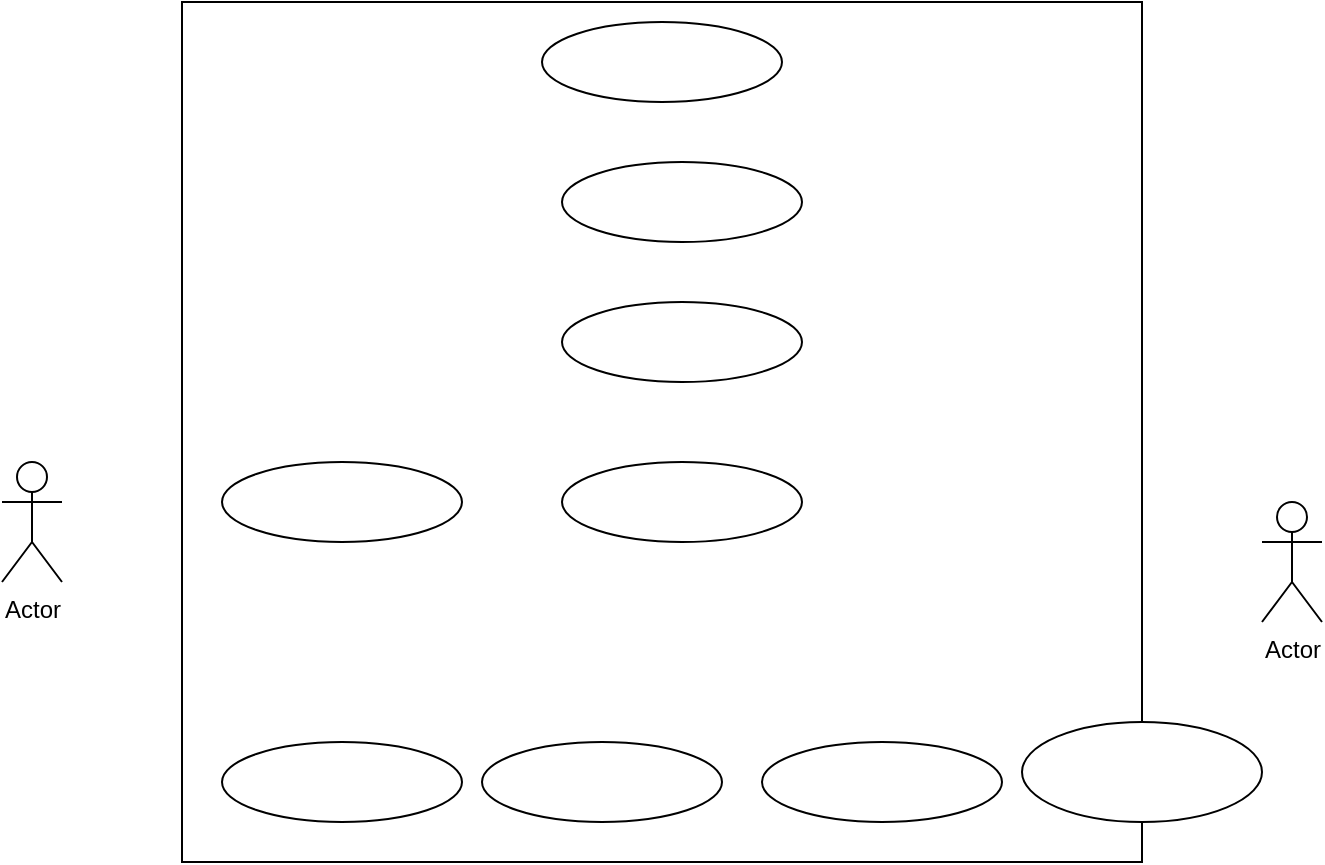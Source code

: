 <mxfile version="19.0.3" type="device"><diagram id="JhFcUxgvgtYciJ5aHOFw" name="Page-1"><mxGraphModel dx="744" dy="402" grid="1" gridSize="10" guides="1" tooltips="1" connect="1" arrows="1" fold="1" page="1" pageScale="1" pageWidth="850" pageHeight="1100" math="0" shadow="0"><root><mxCell id="0"/><mxCell id="1" parent="0"/><mxCell id="yHoLeEQrzukXxwh0VFiX-1" value="" style="rounded=0;whiteSpace=wrap;html=1;" vertex="1" parent="1"><mxGeometry x="170" y="40" width="480" height="430" as="geometry"/></mxCell><mxCell id="yHoLeEQrzukXxwh0VFiX-2" value="Actor" style="shape=umlActor;verticalLabelPosition=bottom;verticalAlign=top;html=1;outlineConnect=0;" vertex="1" parent="1"><mxGeometry x="80" y="270" width="30" height="60" as="geometry"/></mxCell><mxCell id="yHoLeEQrzukXxwh0VFiX-3" value="Actor" style="shape=umlActor;verticalLabelPosition=bottom;verticalAlign=top;html=1;outlineConnect=0;" vertex="1" parent="1"><mxGeometry x="710" y="290" width="30" height="60" as="geometry"/></mxCell><mxCell id="yHoLeEQrzukXxwh0VFiX-4" value="" style="ellipse;whiteSpace=wrap;html=1;" vertex="1" parent="1"><mxGeometry x="350" y="50" width="120" height="40" as="geometry"/></mxCell><mxCell id="yHoLeEQrzukXxwh0VFiX-5" value="" style="ellipse;whiteSpace=wrap;html=1;" vertex="1" parent="1"><mxGeometry x="360" y="120" width="120" height="40" as="geometry"/></mxCell><mxCell id="yHoLeEQrzukXxwh0VFiX-6" value="" style="ellipse;whiteSpace=wrap;html=1;" vertex="1" parent="1"><mxGeometry x="360" y="190" width="120" height="40" as="geometry"/></mxCell><mxCell id="yHoLeEQrzukXxwh0VFiX-7" value="" style="ellipse;whiteSpace=wrap;html=1;" vertex="1" parent="1"><mxGeometry x="190" y="270" width="120" height="40" as="geometry"/></mxCell><mxCell id="yHoLeEQrzukXxwh0VFiX-8" value="" style="ellipse;whiteSpace=wrap;html=1;" vertex="1" parent="1"><mxGeometry x="360" y="270" width="120" height="40" as="geometry"/></mxCell><mxCell id="yHoLeEQrzukXxwh0VFiX-9" value="" style="ellipse;whiteSpace=wrap;html=1;" vertex="1" parent="1"><mxGeometry x="460" y="410" width="120" height="40" as="geometry"/></mxCell><mxCell id="yHoLeEQrzukXxwh0VFiX-10" value="" style="ellipse;whiteSpace=wrap;html=1;" vertex="1" parent="1"><mxGeometry x="320" y="410" width="120" height="40" as="geometry"/></mxCell><mxCell id="yHoLeEQrzukXxwh0VFiX-11" value="" style="ellipse;whiteSpace=wrap;html=1;" vertex="1" parent="1"><mxGeometry x="190" y="410" width="120" height="40" as="geometry"/></mxCell><mxCell id="yHoLeEQrzukXxwh0VFiX-13" value="" style="ellipse;whiteSpace=wrap;html=1;" vertex="1" parent="1"><mxGeometry x="590" y="400" width="120" height="50" as="geometry"/></mxCell></root></mxGraphModel></diagram></mxfile>